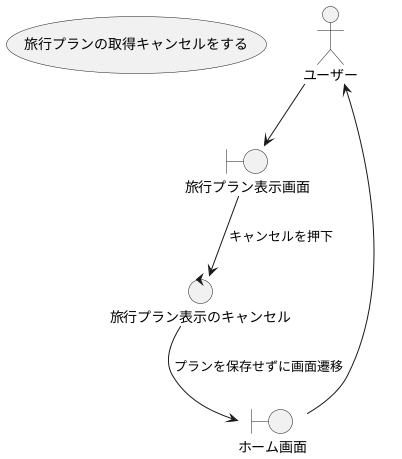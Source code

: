 @startuml

usecase 旅行プランの取得キャンセルをする

actor ユーザー

boundary 旅行プラン表示画面
boundary ホーム画面

control 旅行プラン表示のキャンセル

ユーザー --> 旅行プラン表示画面
旅行プラン表示画面 --> 旅行プラン表示のキャンセル : キャンセルを押下

旅行プラン表示のキャンセル --> ホーム画面 : プランを保存せずに画面遷移

ホーム画面 --> ユーザー

@enduml